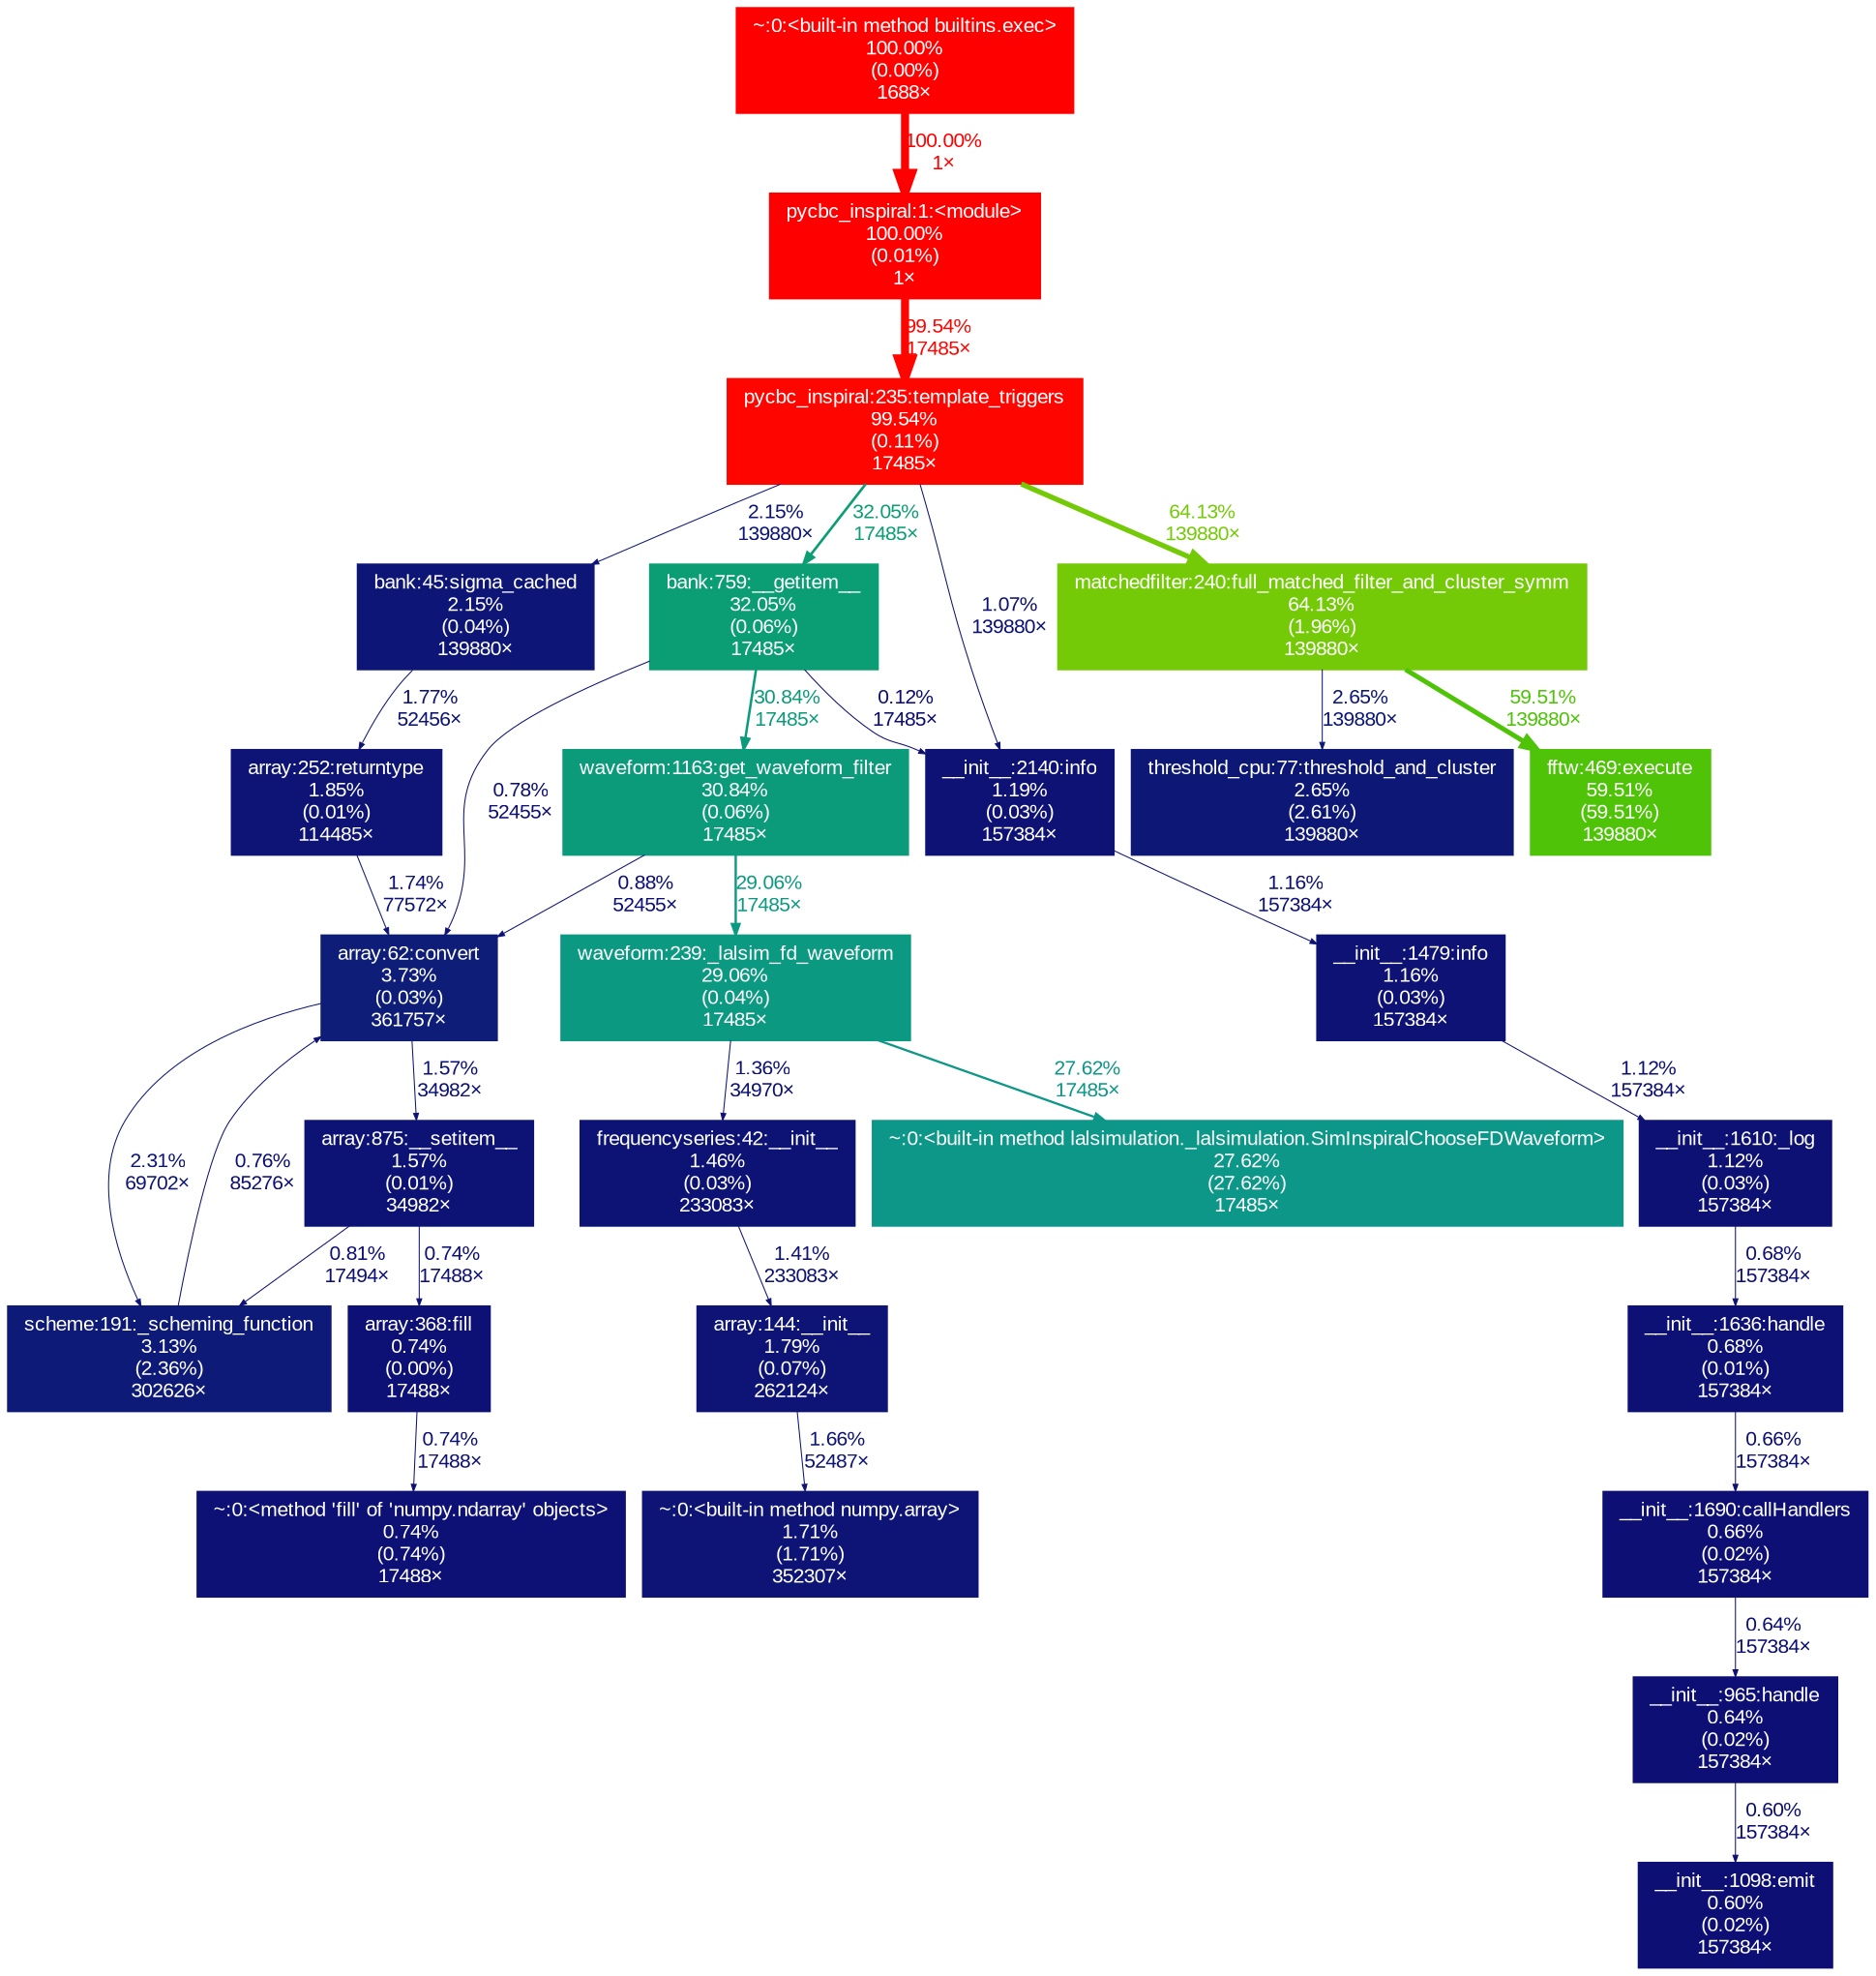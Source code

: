 digraph {
	graph [fontname=Arial, nodesep=0.125, ranksep=0.25];
	node [fontcolor=white, fontname=Arial, height=0, shape=box, style=filled, width=0];
	edge [fontname=Arial];
	372 [color="#ff0000", fontcolor="#ffffff", fontsize="10.00", label="pycbc_inspiral:1:<module>\n100.00%\n(0.01%)\n1×", tooltip="/work/pi_ccapano_umassd_edu/nperla_umassd_edu/envs/pycbc/bin/pycbc_inspiral"];
	372 -> 2567 [arrowsize="1.00", color="#fe0500", fontcolor="#fe0500", fontsize="10.00", label="99.54%\n17485×", labeldistance="3.98", penwidth="3.98"];
	1461 [color="#0d1475", fontcolor="#ffffff", fontsize="10.00", label="~:0:<built-in method numpy.array>\n1.71%\n(1.71%)\n352307×", tooltip="~"];
	1471 [color="#ff0000", fontcolor="#ffffff", fontsize="10.00", label="~:0:<built-in method builtins.exec>\n100.00%\n(0.00%)\n1688×", tooltip="~"];
	1471 -> 372 [arrowsize="1.00", color="#ff0000", fontcolor="#ff0000", fontsize="10.00", label="100.00%\n1×", labeldistance="4.00", penwidth="4.00"];
	1642 [color="#0d0f74", fontcolor="#ffffff", fontsize="10.00", label="__init__:1098:emit\n0.60%\n(0.02%)\n157384×", tooltip="/work/pi_ccapano_umassd_edu/nperla_umassd_edu/envs/pycbc/lib/python3.11/logging/__init__.py"];
	1893 [color="#0d1a77", fontcolor="#ffffff", fontsize="10.00", label="scheme:191:_scheming_function\n3.13%\n(2.36%)\n302626×", tooltip="/work/pi_ccapano_umassd_edu/nperla_umassd_edu/envs/pycbc/lib/python3.11/site-packages/pycbc/scheme.py"];
	1893 -> 3610 [arrowsize="0.35", color="#0d1074", fontcolor="#0d1074", fontsize="10.00", label="0.76%\n85276×", labeldistance="0.50", penwidth="0.50"];
	2155 [color="#0d1475", fontcolor="#ffffff", fontsize="10.00", label="array:144:__init__\n1.79%\n(0.07%)\n262124×", tooltip="/work/pi_ccapano_umassd_edu/nperla_umassd_edu/envs/pycbc/lib/python3.11/site-packages/pycbc/types/array.py"];
	2155 -> 1461 [arrowsize="0.35", color="#0d1475", fontcolor="#0d1475", fontsize="10.00", label="1.66%\n52487×", labeldistance="0.50", penwidth="0.50"];
	2180 [color="#0d1676", fontcolor="#ffffff", fontsize="10.00", label="bank:45:sigma_cached\n2.15%\n(0.04%)\n139880×", tooltip="/work/pi_ccapano_umassd_edu/nperla_umassd_edu/envs/pycbc/lib/python3.11/site-packages/pycbc/waveform/bank.py"];
	2180 -> 7522 [arrowsize="0.35", color="#0d1475", fontcolor="#0d1475", fontsize="10.00", label="1.77%\n52456×", labeldistance="0.50", penwidth="0.50"];
	2181 [color="#0b9d74", fontcolor="#ffffff", fontsize="10.00", label="bank:759:__getitem__\n32.05%\n(0.06%)\n17485×", tooltip="/work/pi_ccapano_umassd_edu/nperla_umassd_edu/envs/pycbc/lib/python3.11/site-packages/pycbc/waveform/bank.py"];
	2181 -> 2606 [arrowsize="0.56", color="#0c9b7a", fontcolor="#0c9b7a", fontsize="10.00", label="30.84%\n17485×", labeldistance="1.23", penwidth="1.23"];
	2181 -> 2680 [arrowsize="0.35", color="#0d0d73", fontcolor="#0d0d73", fontsize="10.00", label="0.12%\n17485×", labeldistance="0.50", penwidth="0.50"];
	2181 -> 3610 [arrowsize="0.35", color="#0d1074", fontcolor="#0d1074", fontsize="10.00", label="0.78%\n52455×", labeldistance="0.50", penwidth="0.50"];
	2257 [color="#0d1375", fontcolor="#ffffff", fontsize="10.00", label="array:875:__setitem__\n1.57%\n(0.01%)\n34982×", tooltip="/work/pi_ccapano_umassd_edu/nperla_umassd_edu/envs/pycbc/lib/python3.11/site-packages/pycbc/types/array.py"];
	2257 -> 1893 [arrowsize="0.35", color="#0d1074", fontcolor="#0d1074", fontsize="10.00", label="0.81%\n17494×", labeldistance="0.50", penwidth="0.50"];
	2257 -> 7581 [arrowsize="0.35", color="#0d1074", fontcolor="#0d1074", fontsize="10.00", label="0.74%\n17488×", labeldistance="0.50", penwidth="0.50"];
	2270 [color="#0d1375", fontcolor="#ffffff", fontsize="10.00", label="frequencyseries:42:__init__\n1.46%\n(0.03%)\n233083×", tooltip="/work/pi_ccapano_umassd_edu/nperla_umassd_edu/envs/pycbc/lib/python3.11/site-packages/pycbc/types/frequencyseries.py"];
	2270 -> 2155 [arrowsize="0.35", color="#0d1375", fontcolor="#0d1375", fontsize="10.00", label="1.41%\n233083×", labeldistance="0.50", penwidth="0.50"];
	2567 [color="#fe0500", fontcolor="#ffffff", fontsize="10.00", label="pycbc_inspiral:235:template_triggers\n99.54%\n(0.11%)\n17485×", tooltip="/work/pi_ccapano_umassd_edu/nperla_umassd_edu/envs/pycbc/bin/pycbc_inspiral"];
	2567 -> 2180 [arrowsize="0.35", color="#0d1676", fontcolor="#0d1676", fontsize="10.00", label="2.15%\n139880×", labeldistance="0.50", penwidth="0.50"];
	2567 -> 2181 [arrowsize="0.57", color="#0b9d74", fontcolor="#0b9d74", fontsize="10.00", label="32.05%\n17485×", labeldistance="1.28", penwidth="1.28"];
	2567 -> 2585 [arrowsize="0.80", color="#75ca08", fontcolor="#75ca08", fontsize="10.00", label="64.13%\n139880×", labeldistance="2.57", penwidth="2.57"];
	2567 -> 2680 [arrowsize="0.35", color="#0d1174", fontcolor="#0d1174", fontsize="10.00", label="1.07%\n139880×", labeldistance="0.50", penwidth="0.50"];
	2585 [color="#75ca08", fontcolor="#ffffff", fontsize="10.00", label="matchedfilter:240:full_matched_filter_and_cluster_symm\n64.13%\n(1.96%)\n139880×", tooltip="/work/pi_ccapano_umassd_edu/nperla_umassd_edu/envs/pycbc/lib/python3.11/site-packages/pycbc/filter/matchedfilter.py"];
	2585 -> 4014 [arrowsize="0.35", color="#0d1876", fontcolor="#0d1876", fontsize="10.00", label="2.65%\n139880×", labeldistance="0.50", penwidth="0.50"];
	2585 -> 7354 [arrowsize="0.77", color="#4fc308", fontcolor="#4fc308", fontsize="10.00", label="59.51%\n139880×", labeldistance="2.38", penwidth="2.38"];
	2606 [color="#0c9b7a", fontcolor="#ffffff", fontsize="10.00", label="waveform:1163:get_waveform_filter\n30.84%\n(0.06%)\n17485×", tooltip="/work/pi_ccapano_umassd_edu/nperla_umassd_edu/envs/pycbc/lib/python3.11/site-packages/pycbc/waveform/waveform.py"];
	2606 -> 3610 [arrowsize="0.35", color="#0d1074", fontcolor="#0d1074", fontsize="10.00", label="0.88%\n52455×", labeldistance="0.50", penwidth="0.50"];
	2606 -> 3632 [arrowsize="0.54", color="#0c9982", fontcolor="#0c9982", fontsize="10.00", label="29.06%\n17485×", labeldistance="1.16", penwidth="1.16"];
	2680 [color="#0d1274", fontcolor="#ffffff", fontsize="10.00", label="__init__:2140:info\n1.19%\n(0.03%)\n157384×", tooltip="/work/pi_ccapano_umassd_edu/nperla_umassd_edu/envs/pycbc/lib/python3.11/logging/__init__.py"];
	2680 -> 3533 [arrowsize="0.35", color="#0d1274", fontcolor="#0d1274", fontsize="10.00", label="1.16%\n157384×", labeldistance="0.50", penwidth="0.50"];
	3482 [color="#0d1174", fontcolor="#ffffff", fontsize="10.00", label="__init__:1610:_log\n1.12%\n(0.03%)\n157384×", tooltip="/work/pi_ccapano_umassd_edu/nperla_umassd_edu/envs/pycbc/lib/python3.11/logging/__init__.py"];
	3482 -> 3535 [arrowsize="0.35", color="#0d1074", fontcolor="#0d1074", fontsize="10.00", label="0.68%\n157384×", labeldistance="0.50", penwidth="0.50"];
	3533 [color="#0d1274", fontcolor="#ffffff", fontsize="10.00", label="__init__:1479:info\n1.16%\n(0.03%)\n157384×", tooltip="/work/pi_ccapano_umassd_edu/nperla_umassd_edu/envs/pycbc/lib/python3.11/logging/__init__.py"];
	3533 -> 3482 [arrowsize="0.35", color="#0d1174", fontcolor="#0d1174", fontsize="10.00", label="1.12%\n157384×", labeldistance="0.50", penwidth="0.50"];
	3534 [color="#0d0f74", fontcolor="#ffffff", fontsize="10.00", label="__init__:1690:callHandlers\n0.66%\n(0.02%)\n157384×", tooltip="/work/pi_ccapano_umassd_edu/nperla_umassd_edu/envs/pycbc/lib/python3.11/logging/__init__.py"];
	3534 -> 8259 [arrowsize="0.35", color="#0d0f74", fontcolor="#0d0f74", fontsize="10.00", label="0.64%\n157384×", labeldistance="0.50", penwidth="0.50"];
	3535 [color="#0d1074", fontcolor="#ffffff", fontsize="10.00", label="__init__:1636:handle\n0.68%\n(0.01%)\n157384×", tooltip="/work/pi_ccapano_umassd_edu/nperla_umassd_edu/envs/pycbc/lib/python3.11/logging/__init__.py"];
	3535 -> 3534 [arrowsize="0.35", color="#0d0f74", fontcolor="#0d0f74", fontsize="10.00", label="0.66%\n157384×", labeldistance="0.50", penwidth="0.50"];
	3610 [color="#0d1d78", fontcolor="#ffffff", fontsize="10.00", label="array:62:convert\n3.73%\n(0.03%)\n361757×", tooltip="/work/pi_ccapano_umassd_edu/nperla_umassd_edu/envs/pycbc/lib/python3.11/site-packages/pycbc/types/array.py"];
	3610 -> 1893 [arrowsize="0.35", color="#0d1676", fontcolor="#0d1676", fontsize="10.00", label="2.31%\n69702×", labeldistance="0.50", penwidth="0.50"];
	3610 -> 2257 [arrowsize="0.35", color="#0d1375", fontcolor="#0d1375", fontsize="10.00", label="1.57%\n34982×", labeldistance="0.50", penwidth="0.50"];
	3632 [color="#0c9982", fontcolor="#ffffff", fontsize="10.00", label="waveform:239:_lalsim_fd_waveform\n29.06%\n(0.04%)\n17485×", tooltip="/work/pi_ccapano_umassd_edu/nperla_umassd_edu/envs/pycbc/lib/python3.11/site-packages/pycbc/waveform/waveform.py"];
	3632 -> 2270 [arrowsize="0.35", color="#0d1274", fontcolor="#0d1274", fontsize="10.00", label="1.36%\n34970×", labeldistance="0.50", penwidth="0.50"];
	3632 -> 5211 [arrowsize="0.53", color="#0c9788", fontcolor="#0c9788", fontsize="10.00", label="27.62%\n17485×", labeldistance="1.10", penwidth="1.10"];
	4014 [color="#0d1876", fontcolor="#ffffff", fontsize="10.00", label="threshold_cpu:77:threshold_and_cluster\n2.65%\n(2.61%)\n139880×", tooltip="/work/pi_ccapano_umassd_edu/nperla_umassd_edu/envs/pycbc/lib/python3.11/site-packages/pycbc/events/threshold_cpu.py"];
	5211 [color="#0c9788", fontcolor="#ffffff", fontsize="10.00", label="~:0:<built-in method lalsimulation._lalsimulation.SimInspiralChooseFDWaveform>\n27.62%\n(27.62%)\n17485×", tooltip="~"];
	7354 [color="#4fc308", fontcolor="#ffffff", fontsize="10.00", label="fftw:469:execute\n59.51%\n(59.51%)\n139880×", tooltip="/work/pi_ccapano_umassd_edu/nperla_umassd_edu/envs/pycbc/lib/python3.11/site-packages/pycbc/fft/fftw.py"];
	7522 [color="#0d1475", fontcolor="#ffffff", fontsize="10.00", label="array:252:returntype\n1.85%\n(0.01%)\n114485×", tooltip="/work/pi_ccapano_umassd_edu/nperla_umassd_edu/envs/pycbc/lib/python3.11/site-packages/pycbc/types/array.py"];
	7522 -> 3610 [arrowsize="0.35", color="#0d1475", fontcolor="#0d1475", fontsize="10.00", label="1.74%\n77572×", labeldistance="0.50", penwidth="0.50"];
	7581 [color="#0d1074", fontcolor="#ffffff", fontsize="10.00", label="array:368:fill\n0.74%\n(0.00%)\n17488×", tooltip="/work/pi_ccapano_umassd_edu/nperla_umassd_edu/envs/pycbc/lib/python3.11/site-packages/pycbc/types/array.py"];
	7581 -> 8119 [arrowsize="0.35", color="#0d1074", fontcolor="#0d1074", fontsize="10.00", label="0.74%\n17488×", labeldistance="0.50", penwidth="0.50"];
	8119 [color="#0d1074", fontcolor="#ffffff", fontsize="10.00", label="~:0:<method 'fill' of 'numpy.ndarray' objects>\n0.74%\n(0.74%)\n17488×", tooltip="~"];
	8259 [color="#0d0f74", fontcolor="#ffffff", fontsize="10.00", label="__init__:965:handle\n0.64%\n(0.02%)\n157384×", tooltip="/work/pi_ccapano_umassd_edu/nperla_umassd_edu/envs/pycbc/lib/python3.11/logging/__init__.py"];
	8259 -> 1642 [arrowsize="0.35", color="#0d0f74", fontcolor="#0d0f74", fontsize="10.00", label="0.60%\n157384×", labeldistance="0.50", penwidth="0.50"];
}
